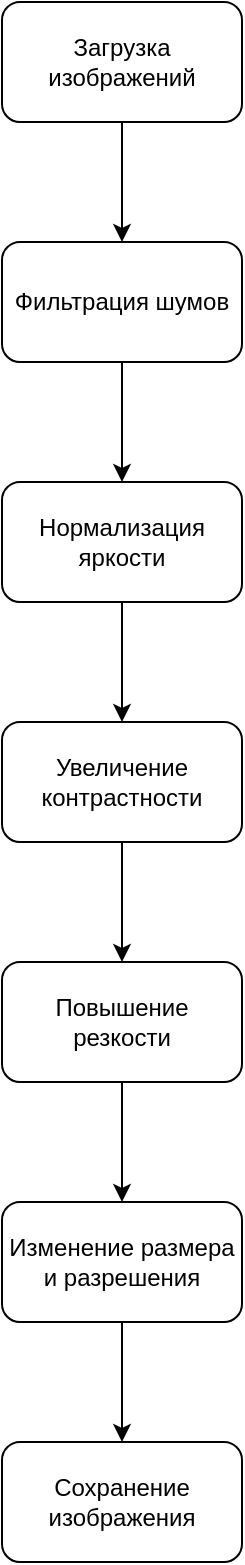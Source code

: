 <mxfile version="27.2.0">
  <diagram id="C5RBs43oDa-KdzZeNtuy" name="Page-1">
    <mxGraphModel dx="2018" dy="1112" grid="1" gridSize="10" guides="1" tooltips="1" connect="1" arrows="1" fold="1" page="1" pageScale="1" pageWidth="827" pageHeight="1169" math="0" shadow="0">
      <root>
        <mxCell id="WIyWlLk6GJQsqaUBKTNV-0" />
        <mxCell id="WIyWlLk6GJQsqaUBKTNV-1" parent="WIyWlLk6GJQsqaUBKTNV-0" />
        <mxCell id="HTfy7P6PiqTKFt0xs7T2-7" value="" style="edgeStyle=orthogonalEdgeStyle;rounded=0;orthogonalLoop=1;jettySize=auto;html=1;" edge="1" parent="WIyWlLk6GJQsqaUBKTNV-1" source="HTfy7P6PiqTKFt0xs7T2-0" target="HTfy7P6PiqTKFt0xs7T2-1">
          <mxGeometry relative="1" as="geometry" />
        </mxCell>
        <mxCell id="HTfy7P6PiqTKFt0xs7T2-0" value="Загрузка изображений" style="rounded=1;whiteSpace=wrap;html=1;" vertex="1" parent="WIyWlLk6GJQsqaUBKTNV-1">
          <mxGeometry x="360" y="40" width="120" height="60" as="geometry" />
        </mxCell>
        <mxCell id="HTfy7P6PiqTKFt0xs7T2-8" value="" style="edgeStyle=orthogonalEdgeStyle;rounded=0;orthogonalLoop=1;jettySize=auto;html=1;" edge="1" parent="WIyWlLk6GJQsqaUBKTNV-1" source="HTfy7P6PiqTKFt0xs7T2-1" target="HTfy7P6PiqTKFt0xs7T2-2">
          <mxGeometry relative="1" as="geometry" />
        </mxCell>
        <mxCell id="HTfy7P6PiqTKFt0xs7T2-1" value="Фильтрация шумов" style="rounded=1;whiteSpace=wrap;html=1;" vertex="1" parent="WIyWlLk6GJQsqaUBKTNV-1">
          <mxGeometry x="360" y="160" width="120" height="60" as="geometry" />
        </mxCell>
        <mxCell id="HTfy7P6PiqTKFt0xs7T2-9" value="" style="edgeStyle=orthogonalEdgeStyle;rounded=0;orthogonalLoop=1;jettySize=auto;html=1;" edge="1" parent="WIyWlLk6GJQsqaUBKTNV-1" source="HTfy7P6PiqTKFt0xs7T2-2" target="HTfy7P6PiqTKFt0xs7T2-3">
          <mxGeometry relative="1" as="geometry" />
        </mxCell>
        <mxCell id="HTfy7P6PiqTKFt0xs7T2-2" value="Нормализация яркости" style="rounded=1;whiteSpace=wrap;html=1;" vertex="1" parent="WIyWlLk6GJQsqaUBKTNV-1">
          <mxGeometry x="360" y="280" width="120" height="60" as="geometry" />
        </mxCell>
        <mxCell id="HTfy7P6PiqTKFt0xs7T2-10" value="" style="edgeStyle=orthogonalEdgeStyle;rounded=0;orthogonalLoop=1;jettySize=auto;html=1;" edge="1" parent="WIyWlLk6GJQsqaUBKTNV-1" source="HTfy7P6PiqTKFt0xs7T2-3" target="HTfy7P6PiqTKFt0xs7T2-4">
          <mxGeometry relative="1" as="geometry" />
        </mxCell>
        <mxCell id="HTfy7P6PiqTKFt0xs7T2-3" value="Увеличение контрастности" style="rounded=1;whiteSpace=wrap;html=1;" vertex="1" parent="WIyWlLk6GJQsqaUBKTNV-1">
          <mxGeometry x="360" y="400" width="120" height="60" as="geometry" />
        </mxCell>
        <mxCell id="HTfy7P6PiqTKFt0xs7T2-11" value="" style="edgeStyle=orthogonalEdgeStyle;rounded=0;orthogonalLoop=1;jettySize=auto;html=1;" edge="1" parent="WIyWlLk6GJQsqaUBKTNV-1" source="HTfy7P6PiqTKFt0xs7T2-4" target="HTfy7P6PiqTKFt0xs7T2-5">
          <mxGeometry relative="1" as="geometry" />
        </mxCell>
        <mxCell id="HTfy7P6PiqTKFt0xs7T2-4" value="Повышение резкости" style="rounded=1;whiteSpace=wrap;html=1;" vertex="1" parent="WIyWlLk6GJQsqaUBKTNV-1">
          <mxGeometry x="360" y="520" width="120" height="60" as="geometry" />
        </mxCell>
        <mxCell id="HTfy7P6PiqTKFt0xs7T2-12" value="" style="edgeStyle=orthogonalEdgeStyle;rounded=0;orthogonalLoop=1;jettySize=auto;html=1;" edge="1" parent="WIyWlLk6GJQsqaUBKTNV-1" source="HTfy7P6PiqTKFt0xs7T2-5" target="HTfy7P6PiqTKFt0xs7T2-6">
          <mxGeometry relative="1" as="geometry" />
        </mxCell>
        <mxCell id="HTfy7P6PiqTKFt0xs7T2-5" value="Изменение размера и разрешения" style="rounded=1;whiteSpace=wrap;html=1;" vertex="1" parent="WIyWlLk6GJQsqaUBKTNV-1">
          <mxGeometry x="360" y="640" width="120" height="60" as="geometry" />
        </mxCell>
        <mxCell id="HTfy7P6PiqTKFt0xs7T2-6" value="Сохранение изображения" style="rounded=1;whiteSpace=wrap;html=1;" vertex="1" parent="WIyWlLk6GJQsqaUBKTNV-1">
          <mxGeometry x="360" y="760" width="120" height="60" as="geometry" />
        </mxCell>
      </root>
    </mxGraphModel>
  </diagram>
</mxfile>
